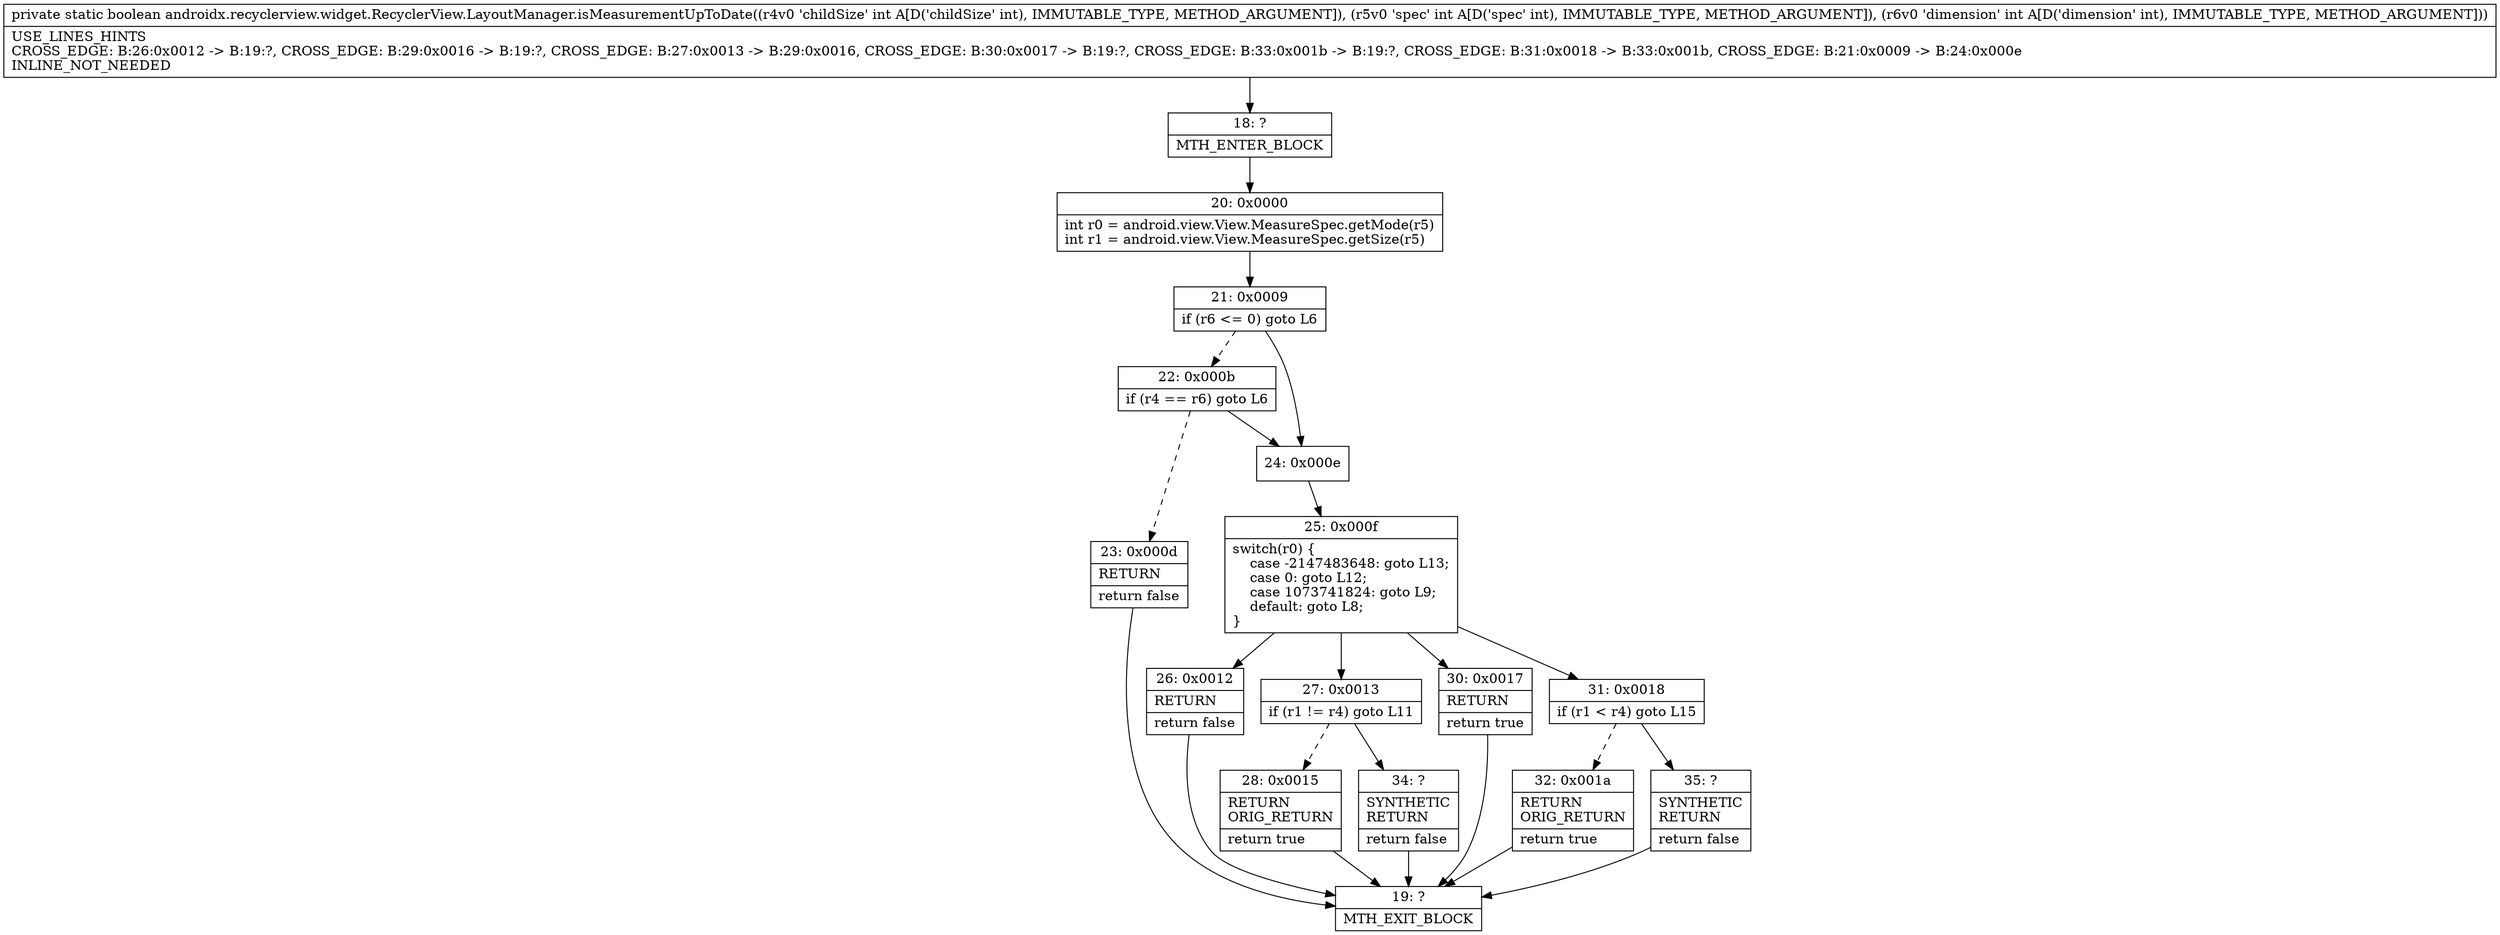digraph "CFG forandroidx.recyclerview.widget.RecyclerView.LayoutManager.isMeasurementUpToDate(III)Z" {
Node_18 [shape=record,label="{18\:\ ?|MTH_ENTER_BLOCK\l}"];
Node_20 [shape=record,label="{20\:\ 0x0000|int r0 = android.view.View.MeasureSpec.getMode(r5)\lint r1 = android.view.View.MeasureSpec.getSize(r5)\l}"];
Node_21 [shape=record,label="{21\:\ 0x0009|if (r6 \<= 0) goto L6\l}"];
Node_22 [shape=record,label="{22\:\ 0x000b|if (r4 == r6) goto L6\l}"];
Node_23 [shape=record,label="{23\:\ 0x000d|RETURN\l|return false\l}"];
Node_19 [shape=record,label="{19\:\ ?|MTH_EXIT_BLOCK\l}"];
Node_24 [shape=record,label="{24\:\ 0x000e}"];
Node_25 [shape=record,label="{25\:\ 0x000f|switch(r0) \{\l    case \-2147483648: goto L13;\l    case 0: goto L12;\l    case 1073741824: goto L9;\l    default: goto L8;\l\}\l}"];
Node_26 [shape=record,label="{26\:\ 0x0012|RETURN\l|return false\l}"];
Node_27 [shape=record,label="{27\:\ 0x0013|if (r1 != r4) goto L11\l}"];
Node_28 [shape=record,label="{28\:\ 0x0015|RETURN\lORIG_RETURN\l|return true\l}"];
Node_34 [shape=record,label="{34\:\ ?|SYNTHETIC\lRETURN\l|return false\l}"];
Node_30 [shape=record,label="{30\:\ 0x0017|RETURN\l|return true\l}"];
Node_31 [shape=record,label="{31\:\ 0x0018|if (r1 \< r4) goto L15\l}"];
Node_32 [shape=record,label="{32\:\ 0x001a|RETURN\lORIG_RETURN\l|return true\l}"];
Node_35 [shape=record,label="{35\:\ ?|SYNTHETIC\lRETURN\l|return false\l}"];
MethodNode[shape=record,label="{private static boolean androidx.recyclerview.widget.RecyclerView.LayoutManager.isMeasurementUpToDate((r4v0 'childSize' int A[D('childSize' int), IMMUTABLE_TYPE, METHOD_ARGUMENT]), (r5v0 'spec' int A[D('spec' int), IMMUTABLE_TYPE, METHOD_ARGUMENT]), (r6v0 'dimension' int A[D('dimension' int), IMMUTABLE_TYPE, METHOD_ARGUMENT]))  | USE_LINES_HINTS\lCROSS_EDGE: B:26:0x0012 \-\> B:19:?, CROSS_EDGE: B:29:0x0016 \-\> B:19:?, CROSS_EDGE: B:27:0x0013 \-\> B:29:0x0016, CROSS_EDGE: B:30:0x0017 \-\> B:19:?, CROSS_EDGE: B:33:0x001b \-\> B:19:?, CROSS_EDGE: B:31:0x0018 \-\> B:33:0x001b, CROSS_EDGE: B:21:0x0009 \-\> B:24:0x000e\lINLINE_NOT_NEEDED\l}"];
MethodNode -> Node_18;Node_18 -> Node_20;
Node_20 -> Node_21;
Node_21 -> Node_22[style=dashed];
Node_21 -> Node_24;
Node_22 -> Node_23[style=dashed];
Node_22 -> Node_24;
Node_23 -> Node_19;
Node_24 -> Node_25;
Node_25 -> Node_26;
Node_25 -> Node_27;
Node_25 -> Node_30;
Node_25 -> Node_31;
Node_26 -> Node_19;
Node_27 -> Node_28[style=dashed];
Node_27 -> Node_34;
Node_28 -> Node_19;
Node_34 -> Node_19;
Node_30 -> Node_19;
Node_31 -> Node_32[style=dashed];
Node_31 -> Node_35;
Node_32 -> Node_19;
Node_35 -> Node_19;
}

